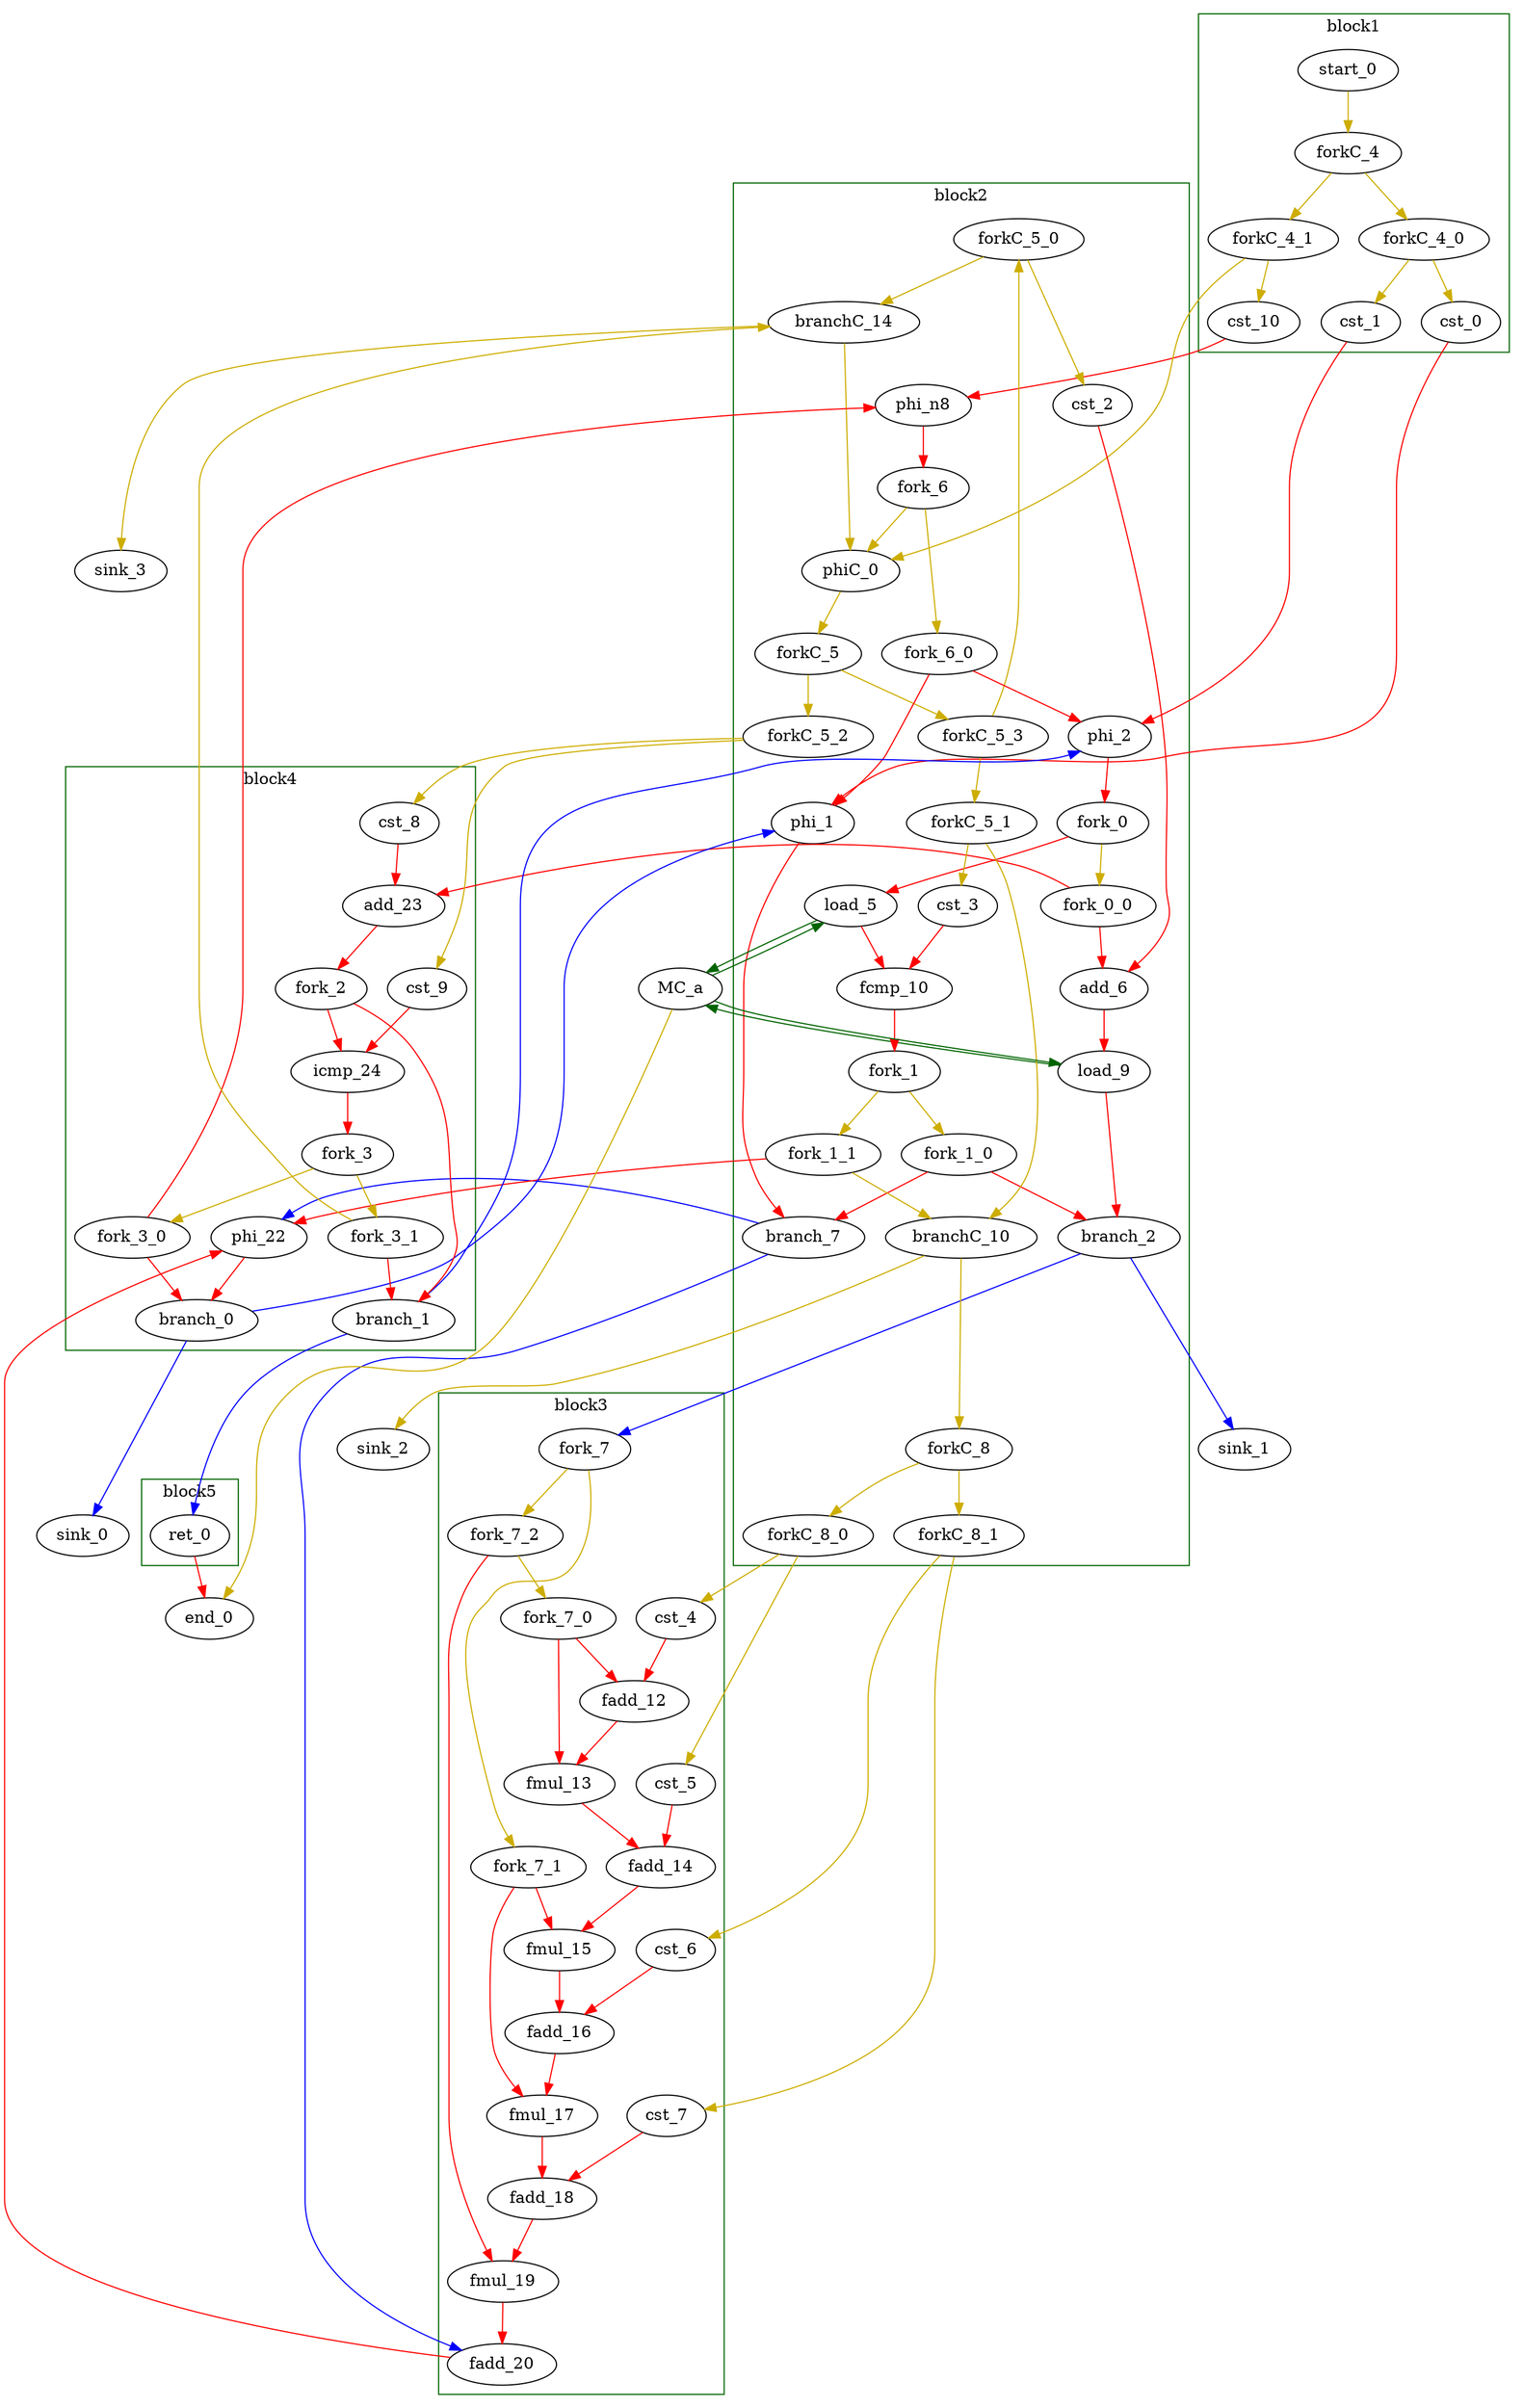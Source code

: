 Digraph G {
	splines=spline;
//DHLS version: 0.1.1" [shape = "none" pos = "20,20!"]

	subgraph cluster_0 {
	color = "darkgreen";
		label = "block1";
		"cst_0" [type = "Constant", bbID= 1, in = "in1:32", out = "out1:32", value = "0x00000000", tagged=false, taggers_num=0, tagger_id=-1];
		"cst_1" [type = "Constant", bbID= 1, in = "in1:32", out = "out1:32", value = "0x00000000", tagged=false, taggers_num=0, tagger_id=-1];
		"start_0" [type = "Entry", control= "true", bbID= 1, in = "in1:0", out = "out1:0", tagged=false, taggers_num=0, tagger_id=-1];
		"cst_10" [type = "Constant", bbID= 1, in = "in1:32", out = "out1:32", value = "0x00000000", tagged=false, taggers_num=0, tagger_id=-1];
		"forkC_4_0" [type = "fork Bool 2", bbID= 1, in = "in1:0", out = "out1:0 out2:0", tagged = false, taggers_num = 0, tagger_id = -1];
		"forkC_4_1" [type = "fork Bool 2", bbID= 1, in = "in1:0", out = "out1:0 out2:0", tagged = false, taggers_num = 0, tagger_id = -1];
		"forkC_4" [type = "fork Bool 2", bbID= 1, in = "in1:0", out = "out1:0 out2:0", tagged = false, taggers_num = 0, tagger_id = -1];

	}

	subgraph cluster_1 {
	color = "darkgreen";
		label = "block2";
		"phi_1" [type = "mux T", bbID= 2, in = "in1?:1 in2:32 in3:32 ", out = "out1:32", delay=0.366, tagged=false, taggers_num=0, tagger_id=-1];
		"phi_2" [type = "mux T", bbID= 2, in = "in1?:1 in2:32 in3:32 ", out = "out1:32", delay=0.366, tagged=false, taggers_num=0, tagger_id=-1];
		"load_5" [type = "Operator", bbID= 2, op = "mc_load_op",bbID= 2, portId= 0, offset= 0, in = "in1:32 in2:32", out = "out1:32 out2:32 ", delay=0.000, latency=2, II=1, tagged=false, taggers_num=0, tagger_id=-1];
		"cst_2" [type = "Constant", bbID= 2, in = "in1:32", out = "out1:32", value = "0x00000001", tagged=false, taggers_num=0, tagger_id=-1];
		"add_6" [type = "Operator", bbID= 2, op = "add_op", in = "in1:32 in2:32 ", out = "out1:32 ", delay=1.693, latency=0, II=1, tagged=false, taggers_num=0, tagger_id=-1];
		"load_9" [type = "Operator", bbID= 2, op = "mc_load_op",bbID= 2, portId= 1, offset= 0, in = "in1:32 in2:32", out = "out1:32 out2:32 ", delay=0.000, latency=2, II=1, tagged=false, taggers_num=0, tagger_id=-1];
		"cst_3" [type = "Constant", bbID= 2, in = "in1:32", out = "out1:32", value = "0x00000000", tagged=false, taggers_num=0, tagger_id=-1];
		"fcmp_10" [type = "Operator", bbID= 2, op = "fcmp_ult_op", in = "in1:32 in2:32 ", out = "out1:1 ", delay=0.966, latency=2, II=1, tagged=false, taggers_num=0, tagger_id=-1];
		"phiC_0" [type = "mux T", bbID= 2, in = "in1?:1 in2:0 in3:0 ", out = "out1:0", delay=0.166, tagged=false, taggers_num=0, tagger_id=-1];
		"phi_n8" [type = "Merge", bbID= 2, in = "in1:32 in2:32 ", out = "out1:32", delay=0.366, tagged=false, taggers_num=0, tagger_id=-1];
		"branch_2" [type = "branch T", bbID= 2,  in = "in1:32 in2?:1", out = "out1+:32 out2-:32", tagged=false, taggers_num=0, tagger_id=-1];
		"branch_7" [type = "branch T", bbID= 2,  in = "in1:32 in2?:1", out = "out1+:32 out2-:32", tagged=false, taggers_num=0, tagger_id=-1];
		"branchC_10" [type = "branch T", bbID= 2,  in = "in1:0 in2?:1", out = "out1+:0 out2-:0", tagged=false, taggers_num=0, tagger_id=-1];
		"branchC_14" [type = "branch T", bbID= 2,  in = "in1:0 in2?:1*i", out = "out1+:0 out2-:0", tagged=false, taggers_num=0, tagger_id=-1];
		"fork_0_0" [type = "fork Bool 2", bbID= 2, in = "in1:32", out = "out1:32 out2:32", tagged = false, taggers_num = 0, tagger_id = -1];
		"fork_0" [type = "fork Bool 2", bbID= 2, in = "in1:32", out = "out1:32 out2:32", tagged = false, taggers_num = 0, tagger_id = -1];
		"fork_1_0" [type = "fork Bool 2", bbID= 2, in = "in1:32", out = "out1:32 out2:32", tagged = false, taggers_num = 0, tagger_id = -1];
		"fork_1_1" [type = "fork Bool 2", bbID= 2, in = "in1:32", out = "out1:32 out2:32", tagged = false, taggers_num = 0, tagger_id = -1];
		"fork_1" [type = "fork Bool 2", bbID= 2, in = "in1:32", out = "out1:32 out2:32", tagged = false, taggers_num = 0, tagger_id = -1];
		"forkC_5_0" [type = "fork Bool 2", bbID= 2, in = "in1:0", out = "out1:0 out2:0", tagged = false, taggers_num = 0, tagger_id = -1];
		"forkC_5_1" [type = "fork Bool 2", bbID= 2, in = "in1:0", out = "out1:0 out2:0", tagged = false, taggers_num = 0, tagger_id = -1];
		"forkC_5_2" [type = "fork Bool 2", bbID= 2, in = "in1:0", out = "out1:0 out2:0", tagged = false, taggers_num = 0, tagger_id = -1];
		"forkC_5_3" [type = "fork Bool 2", bbID= 2, in = "in1:0", out = "out1:0 out2:0", tagged = false, taggers_num = 0, tagger_id = -1];
		"forkC_5" [type = "fork Bool 2", bbID= 2, in = "in1:0", out = "out1:0 out2:0", tagged = false, taggers_num = 0, tagger_id = -1];
		"fork_6_0" [type = "fork Bool 2", bbID= 2, in = "in1:32", out = "out1:32 out2:32", tagged = false, taggers_num = 0, tagger_id = -1];
		"fork_6" [type = "fork Bool 2", bbID= 2, in = "in1:32", out = "out1:32 out2:32", tagged = false, taggers_num = 0, tagger_id = -1];
		"forkC_8_0" [type = "fork Bool 2", bbID= 2, in = "in1:0", out = "out1:0 out2:0", tagged = false, taggers_num = 1, tagger_id = -1];
		"forkC_8_1" [type = "fork Bool 2", bbID= 2, in = "in1:0", out = "out1:0 out2:0", tagged = false, taggers_num = 1, tagger_id = -1];
		"forkC_8" [type = "fork Bool 2", bbID= 2, in = "in1:0", out = "out1:0 out2:0", tagged = false, taggers_num = 1, tagger_id = -1];

	}

	subgraph cluster_2 {
	color = "darkgreen";
		label = "block3";
		"cst_4" [type = "Constant", bbID= 3, in = "in1:32", out = "out1:32", value = "0x3F23D70A", tagged=false, taggers_num=0, tagger_id=-1];
		"fadd_12" [type = "Operator", bbID= 3, op = "fadd_op", in = "in1:32 in2:32 ", out = "out1:32 ", delay=0.966, latency=10, II=1, tagged=false, taggers_num=0, tagger_id=-1];
		"fmul_13" [type = "Operator", bbID= 3, op = "fmul_op", in = "in1:32 in2:32 ", out = "out1:32 ", delay=0.966, latency=6, II=1, tagged=false, taggers_num=0, tagger_id=-1];
		"cst_5" [type = "Constant", bbID= 3, in = "in1:32", out = "out1:32", value = "0x3F333333", tagged=false, taggers_num=0, tagger_id=-1];
		"fadd_14" [type = "Operator", bbID= 3, op = "fadd_op", in = "in1:32 in2:32 ", out = "out1:32 ", delay=0.966, latency=10, II=1, tagged=false, taggers_num=0, tagger_id=-1];
		"fmul_15" [type = "Operator", bbID= 3, op = "fmul_op", in = "in1:32 in2:32 ", out = "out1:32 ", delay=0.966, latency=6, II=1, tagged=false, taggers_num=0, tagger_id=-1];
		"cst_6" [type = "Constant", bbID= 3, in = "in1:32", out = "out1:32", value = "0x3E570A3D", tagged=false, taggers_num=0, tagger_id=-1];
		"fadd_16" [type = "Operator", bbID= 3, op = "fadd_op", in = "in1:32 in2:32 ", out = "out1:32 ", delay=0.966, latency=10, II=1, tagged=false, taggers_num=0, tagger_id=-1];
		"fmul_17" [type = "Operator", bbID= 3, op = "fmul_op", in = "in1:32 in2:32 ", out = "out1:32 ", delay=0.966, latency=6, II=1, tagged=false, taggers_num=0, tagger_id=-1];
		"cst_7" [type = "Constant", bbID= 3, in = "in1:32", out = "out1:32", value = "0x3EA8F5C3", tagged=false, taggers_num=0, tagger_id=-1];
		"fadd_18" [type = "Operator", bbID= 3, op = "fadd_op", in = "in1:32 in2:32 ", out = "out1:32 ", delay=0.966, latency=10, II=1, tagged=false, taggers_num=0, tagger_id=-1];
		"fmul_19" [type = "Operator", bbID= 3, op = "fmul_op", in = "in1:32 in2:32 ", out = "out1:32 ", delay=0.966, latency=6, II=1, tagged=false, taggers_num=0, tagger_id=-1];
		"fadd_20" [type = "Operator", bbID= 3, op = "fadd_op", in = "in1:32 in2:32 ", out = "out1:32 ", delay=0.966, latency=10, II=1, tagged=false, taggers_num=0, tagger_id=-1];
		"fork_7_0" [type = "fork Bool 2", bbID= 3, in = "in1:32", out = "out1:32 out2:32", tagged = false, taggers_num = 0, tagger_id = -1];
		"fork_7_1" [type = "fork Bool 2", bbID= 3, in = "in1:32", out = "out1:32 out2:32", tagged = false, taggers_num = 0, tagger_id = -1];
		"fork_7_2" [type = "fork Bool 2", bbID= 3, in = "in1:32", out = "out1:32 out2:32", tagged = false, taggers_num = 0, tagger_id = -1];
		"fork_7" [type = "fork Bool 2", bbID= 3, in = "in1:32", out = "out1:32 out2:32", tagged = false, taggers_num = 0, tagger_id = -1];

	}

	subgraph cluster_3 {
	color = "darkgreen";
		label = "block4";
		"phi_22" [type = "mux T", bbID= 4, in = "in1?:1 in2:32 in3:32 ", out = "out1:32", delay=0.366, tagged=false, taggers_num=0, tagger_id=-1];
		"cst_8" [type = "Constant", bbID= 4, in = "in1:32", out = "out1:32", value = "0x00000001", tagged=false, taggers_num=0, tagger_id=-1];
		"add_23" [type = "Operator", bbID= 4, op = "add_op", in = "in1:32 in2:32 ", out = "out1:32 ", delay=1.693, latency=0, II=1, tagged=false, taggers_num=0, tagger_id=-1];
		"cst_9" [type = "Constant", bbID= 4, in = "in1:32", out = "out1:32", value = "0x000003E7", tagged=false, taggers_num=0, tagger_id=-1];
		"icmp_24" [type = "Operator", bbID= 4, op = "icmp_ult_op", in = "in1:32 in2:32 ", out = "out1:1 ", delay=1.530, latency=0, II=1, tagged=false, taggers_num=0, tagger_id=-1];
		"branch_0" [type = "branch T", bbID= 4,  in = "in1:32 in2?:1*i", out = "out1+:32 out2-:32", tagged=false, taggers_num=0, tagger_id=-1];
		"branch_1" [type = "branch T", bbID= 4,  in = "in1:32 in2?:1*i", out = "out1+:32 out2-:32", tagged=false, taggers_num=0, tagger_id=-1];
		"fork_2" [type = "fork Bool 2", bbID= 4, in = "in1:32", out = "out1:32 out2:32 ", tagged=false, taggers_num=0, tagger_id=-1];
		"fork_3_0" [type = "fork Bool 2", bbID= 4, in = "in1:32", out = "out1:32 out2:32", tagged = false, taggers_num = 0, tagger_id = -1];
		"fork_3_1" [type = "fork Bool 2", bbID= 4, in = "in1:32", out = "out1:32 out2:32", tagged = false, taggers_num = 0, tagger_id = -1];
		"fork_3" [type = "fork Bool 2", bbID= 4, in = "in1:32", out = "out1:32 out2:32", tagged = false, taggers_num = 0, tagger_id = -1];

	}

	subgraph cluster_4 {
	color = "darkgreen";
		label = "block5";
		"ret_0" [type = "Operator", bbID= 5, op = "ret_op", in = "in1:32 ", out = "out1:32 ", delay=0.000, latency=0, II=1, tagged=false, taggers_num=0, tagger_id=-1];

	}
	"MC_a" [type = "MC", bbID= 0, in = "in1:32*l0a in2:32*l1a ", out = "out1:32*l0d out2:32*l1d out3:0*e ", memory = "a", bbcount = 0, ldcount = 2, stcount = 0];
	"sink_0" [type = "Sink", bbID= 0, in = "in1:32"];
	"sink_1" [type = "Sink", bbID= 0, in = "in1:32"];
	"sink_2" [type = "Sink", bbID= 0, in = "in1:0"];
	"sink_3" [type = "Sink", bbID= 0, in = "in1:0"];
	"end_0" [type = "Exit", bbID= 0, in = "in1:0*e  in2:32 ", out = "out1:32" ];

	"load_5" -> "MC_a" [color = "darkgreen", mem_address = "true", from = "out2", to = "in1"];
	"MC_a" -> "load_5" [color = "darkgreen", mem_address = "false", from = "out1", to = "in1"];
	"load_9" -> "MC_a" [color = "darkgreen", mem_address = "true", from = "out2", to = "in2"];
	"MC_a" -> "load_9" [color = "darkgreen", mem_address = "false", from = "out2", to = "in1"];
	"MC_a" -> "end_0" [color = "gold3", from = "out3", to = "in1"];
	"cst_0" -> "phi_1" [color = "red", from = "out1", to = "in2"];
	"phi_1" -> "branch_7" [color = "red", from = "out1", to = "in1"];
	"cst_1" -> "phi_2" [color = "red", from = "out1", to = "in2"];
	"phi_2" -> "fork_0" [color = "red", from = "out1", to = "in1"];
	"load_5" -> "fcmp_10" [color = "red", from = "out1", to = "in1"];
	"cst_2" -> "add_6" [color = "red", from = "out1", to = "in2"];
	"add_6" -> "load_9" [color = "red", from = "out1", to = "in2"];
	"load_9" -> "branch_2" [color = "red", from = "out1", to = "in1"];
	"cst_3" -> "fcmp_10" [color = "red", from = "out1", to = "in2"];
	"fcmp_10" -> "fork_1" [color = "red", from = "out1", to = "in1"];
	"cst_4" -> "fadd_12" [color = "red", from = "out1", to = "in2"];
	"fadd_12" -> "fmul_13" [color = "red", from = "out1", to = "in1"];
	"fmul_13" -> "fadd_14" [color = "red", from = "out1", to = "in1"];
	"cst_5" -> "fadd_14" [color = "red", from = "out1", to = "in2"];
	"fadd_14" -> "fmul_15" [color = "red", from = "out1", to = "in1"];
	"fmul_15" -> "fadd_16" [color = "red", from = "out1", to = "in1"];
	"cst_6" -> "fadd_16" [color = "red", from = "out1", to = "in2"];
	"fadd_16" -> "fmul_17" [color = "red", from = "out1", to = "in1"];
	"fmul_17" -> "fadd_18" [color = "red", from = "out1", to = "in1"];
	"cst_7" -> "fadd_18" [color = "red", from = "out1", to = "in2"];
	"fadd_18" -> "fmul_19" [color = "red", from = "out1", to = "in1"];
	"fmul_19" -> "fadd_20" [color = "red", from = "out1", to = "in2"];
	"fadd_20" -> "phi_22" [color = "red", from = "out1", to = "in2"];
	"phi_22" -> "branch_0" [color = "red", from = "out1", to = "in1"];
	"cst_8" -> "add_23" [color = "red", from = "out1", to = "in2"];
	"add_23" -> "fork_2" [color = "red", from = "out1", to = "in1"];
	"cst_9" -> "icmp_24" [color = "red", from = "out1", to = "in2"];
	"icmp_24" -> "fork_3" [color = "red", from = "out1", to = "in1"];
	"ret_0" -> "end_0" [color = "red", from = "out1", to = "in2"];
	"start_0" -> "forkC_4" [color = "gold3", from = "out1", to = "in1"];
	"phiC_0" -> "forkC_5" [color = "gold3", from = "out1", to = "in1"];
	"branch_0" -> "sink_0" [color = "blue", minlen = 3, from = "out1", to = "in1"];
	"branch_0" -> "phi_1" [color = "blue", minlen = 3, from = "out2", to = "in3"];
	"phi_n8" -> "fork_6" [color = "red", from = "out1", to = "in1"];
	"cst_10" -> "phi_n8" [color = "red", from = "out1", to = "in1"];
	"branch_1" -> "ret_0" [color = "blue", minlen = 3, from = "out1", to = "in1"];
	"branch_1" -> "phi_2" [color = "blue", minlen = 3, from = "out2", to = "in3"];
	"branch_2" -> "sink_1" [color = "blue", minlen = 3, from = "out1", to = "in1"];
	"branch_2" -> "fork_7" [color = "blue", minlen = 3, from = "out2", to = "in1"];
	"branch_7" -> "phi_22" [color = "blue", minlen = 3, from = "out1", to = "in3"];
	"branch_7" -> "fadd_20" [color = "blue", minlen = 3, from = "out2", to = "in1"];
	"branchC_10" -> "sink_2" [color = "gold3", minlen = 3, from = "out1", to = "in1"];
	"branchC_10" -> "forkC_8" [color = "gold3", minlen = 3, from = "out2", to = "in1"];
	"branchC_14" -> "sink_3" [color = "gold3", minlen = 3, from = "out1", to = "in1"];
	"branchC_14" -> "phiC_0" [color = "gold3", minlen = 3, from = "out2", to = "in3"];
    "fork_7_0" -> "fadd_12" [color = "red", from = "out1", to = "in1"];
    "fork_7_0" -> "fmul_13" [color = "red", from = "out2", to = "in2"];
    "fork_7_1" -> "fmul_15" [color = "red", from = "out1", to = "in2"];
    "fork_7_1" -> "fmul_17" [color = "red", from = "out2", to = "in2"];
    "fork_7_2" -> "fmul_19" [color = "red", from = "out1", to = "in2"];
    "fork_7_2" -> "fork_7_0" [color = "gold3", from = "out2", to = "in1"];
    "fork_7" -> "fork_7_1" [color = "gold3", from = "out1", to = "in1"];
    "fork_7" -> "fork_7_2" [color = "gold3", from = "out2", to = "in1"];
    "fork_0_0" -> "add_6" [color = "red", from = "out1", to = "in1"];
    "fork_0_0" -> "add_23" [color = "red", from = "out2", to = "in1"];
    "fork_0" -> load_5 [color = red, from = "out1", to = in2];
    "fork_0" -> "fork_0_0" [color = "gold3", from = "out2", to = "in1"];
    "fork_1_0" -> "branch_2" [color = "red", from = "out1", to = "in2"];
    "fork_1_0" -> "branch_7" [color = "red", from = "out2", to = "in2"];
    "fork_1_1" -> "branchC_10" [color = "gold3", from = "out1", to = "in2"];
    "fork_1_1" -> "phi_22" [color = "red", from = "out2", to = "in1"];
    "fork_1" -> "fork_1_0" [color = "gold3", from = "out1", to = "in1"];
    "fork_1" -> "fork_1_1" [color = "gold3", from = "out2", to = "in1"];
	"fork_2" -> "icmp_24" [color = "red", from = "out1", to = "in1"];
	"fork_2" -> "branch_1" [color = "red", from = "out2", to = "in1"];
    "fork_3_0" -> "branch_0" [color = "red", from = "out1", to = "in2"];
    "fork_3_0" -> "phi_n8" [color = "red", from = "out2", to = "in2"];
    "fork_3_1" -> "branch_1" [color = "red", from = "out1", to = "in2"];
    "fork_3_1" -> "branchC_14" [color = "gold3", from = "out2", to = "in2"];
    "fork_3" -> "fork_3_0" [color = "gold3", from = "out1", to = "in1"];
    "fork_3" -> "fork_3_1" [color = "gold3", from = "out2", to = "in1"];
    "forkC_4_0" -> "cst_0" [color = "gold3", from = "out1", to = "in1"];
    "forkC_4_0" -> "cst_1" [color = "gold3", from = "out2", to = "in1"];
    "forkC_4_1" -> "phiC_0" [color = "gold3", from = "out1", to = "in2"];
    "forkC_4_1" -> "cst_10" [color = "gold3", from = "out2", to = "in1"];
    "forkC_4" -> "forkC_4_0" [color = "gold3", from = "out1", to = "in1"];
    "forkC_4" -> "forkC_4_1" [color = "gold3", from = "out2", to = "in1"];
    "forkC_5_0" -> "cst_2" [color = "gold3", from = "out1", to = "in1"];
    "forkC_5_0" -> "branchC_14" [color = "gold3", from = "out2", to = "in1"];
    "forkC_5_1" -> "cst_3" [color = "gold3", from = "out1", to = "in1"];
    "forkC_5_1" -> "branchC_10" [color = "gold3", from = "out2", to = "in1"];
    "forkC_5_2" -> "cst_8" [color = "gold3", from = "out1", to = "in1"];
    "forkC_5_2" -> "cst_9" [color = "gold3", from = "out2", to = "in1"];
    "forkC_5_3" -> "forkC_5_0" [color = "gold3", from = "out1", to = "in1"];
    "forkC_5_3" -> "forkC_5_1" [color = "gold3", from = "out2", to = "in1"];
    "forkC_5" -> "forkC_5_2" [color = "gold3", from = "out1", to = "in1"];
    "forkC_5" -> "forkC_5_3" [color = "gold3", from = "out2", to = "in1"];
    "fork_6_0" -> "phi_1" [color = "red", from = "out1", to = "in1"];
    "fork_6_0" -> "phi_2" [color = "red", from = "out2", to = "in1"];
    "fork_6" -> phiC_0 [color = gold3, from = "out1", to = in1];
    "fork_6" -> "fork_6_0" [color = "gold3", from = "out2", to = "in1"];
    "forkC_8_0" -> "cst_4" [color = "gold3", from = "out1", to = "in1"];
    "forkC_8_0" -> "cst_5" [color = "gold3", from = "out2", to = "in1"];
    "forkC_8_1" -> "cst_6" [color = "gold3", from = "out1", to = "in1"];
    "forkC_8_1" -> "cst_7" [color = "gold3", from = "out2", to = "in1"];
    "forkC_8" -> "forkC_8_0" [color = "gold3", from = "out1", to = "in1"];
    "forkC_8" -> "forkC_8_1" [color = "gold3", from = "out2", to = "in1"];

}